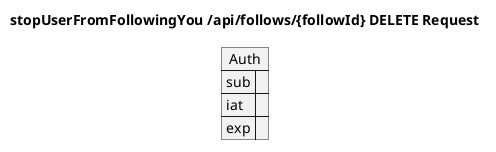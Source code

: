@startuml stopUserFromFollowingYou-Request
title "stopUserFromFollowingYou /api/follows/{followId} DELETE Request"

json Auth {
    "sub": "",
    "iat": "",
    "exp": ""
}
@enduml
@startuml stopUserFromFollowingYou-Response
title "stopUserFromFollowingYou /api/follows/{followId} DELETE Response"
@enduml
